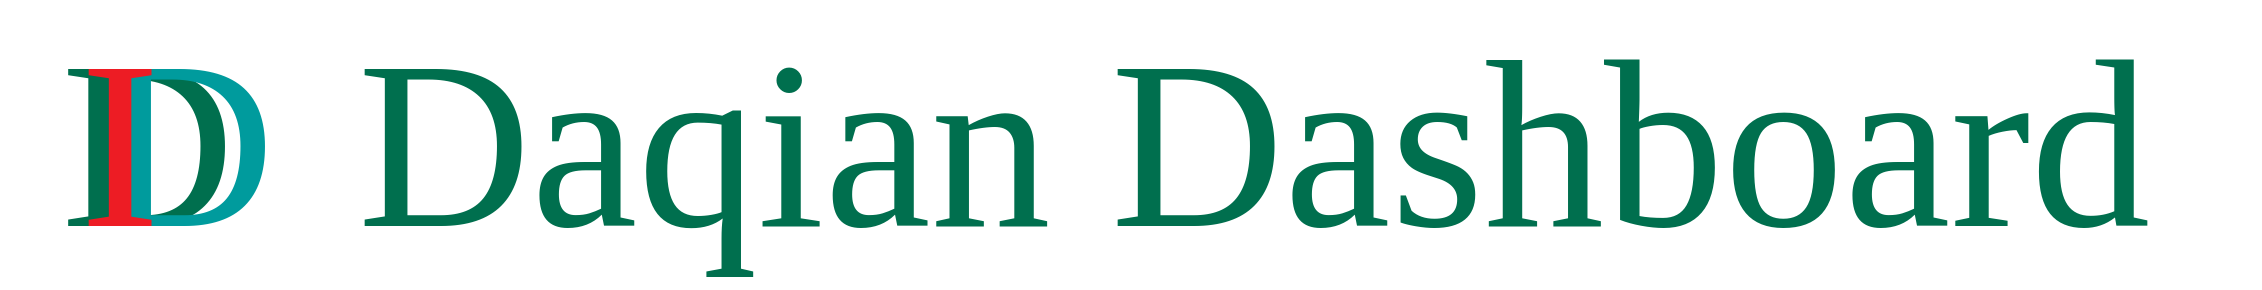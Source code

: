 <mxfile version="14.6.13" type="device"><diagram id="JqWw21Dv0X3RQdeV7DcP" name="第 1 页"><mxGraphModel dx="1106" dy="747" grid="1" gridSize="10" guides="1" tooltips="1" connect="1" arrows="1" fold="1" page="1" pageScale="1" pageWidth="827" pageHeight="1169" math="0" shadow="0"><root><mxCell id="0"/><mxCell id="1" parent="0"/><mxCell id="wgxktkhrWjfRMGGjodza-1" value="D" style="text;html=1;strokeColor=none;fillColor=none;align=center;verticalAlign=middle;whiteSpace=wrap;rounded=0;fontSize=120;fontFamily=Times New Roman;fontStyle=0;fontColor=#006f4e;" vertex="1" parent="1"><mxGeometry x="294" y="200" width="120" height="120" as="geometry"/></mxCell><mxCell id="wgxktkhrWjfRMGGjodza-5" value="D" style="text;html=1;strokeColor=none;fillColor=none;align=center;verticalAlign=middle;whiteSpace=wrap;rounded=0;fontSize=120;fontFamily=Times New Roman;fontStyle=0;labelBackgroundColor=none;fontColor=#009b9d;labelBorderColor=none;" vertex="1" parent="1"><mxGeometry x="314" y="200" width="120" height="120" as="geometry"/></mxCell><mxCell id="wgxktkhrWjfRMGGjodza-6" value="I" style="text;html=1;strokeColor=none;fillColor=none;align=center;verticalAlign=middle;whiteSpace=wrap;rounded=0;fontSize=120;fontFamily=Times New Roman;fontStyle=0;labelBackgroundColor=none;labelBorderColor=none;fontColor=#ED1c24;" vertex="1" parent="1"><mxGeometry x="280" y="200" width="120" height="120" as="geometry"/></mxCell><mxCell id="wgxktkhrWjfRMGGjodza-8" value="&lt;font color=&quot;#006f4e&quot;&gt;Daqian Dashboard&lt;/font&gt;&amp;nbsp;" style="text;html=1;strokeColor=none;fillColor=none;align=center;verticalAlign=middle;whiteSpace=wrap;rounded=0;labelBackgroundColor=none;fontFamily=Times New Roman;fontSize=120;fontColor=#ED1c24;" vertex="1" parent="1"><mxGeometry x="434" y="200" width="976" height="120" as="geometry"/></mxCell></root></mxGraphModel></diagram></mxfile>